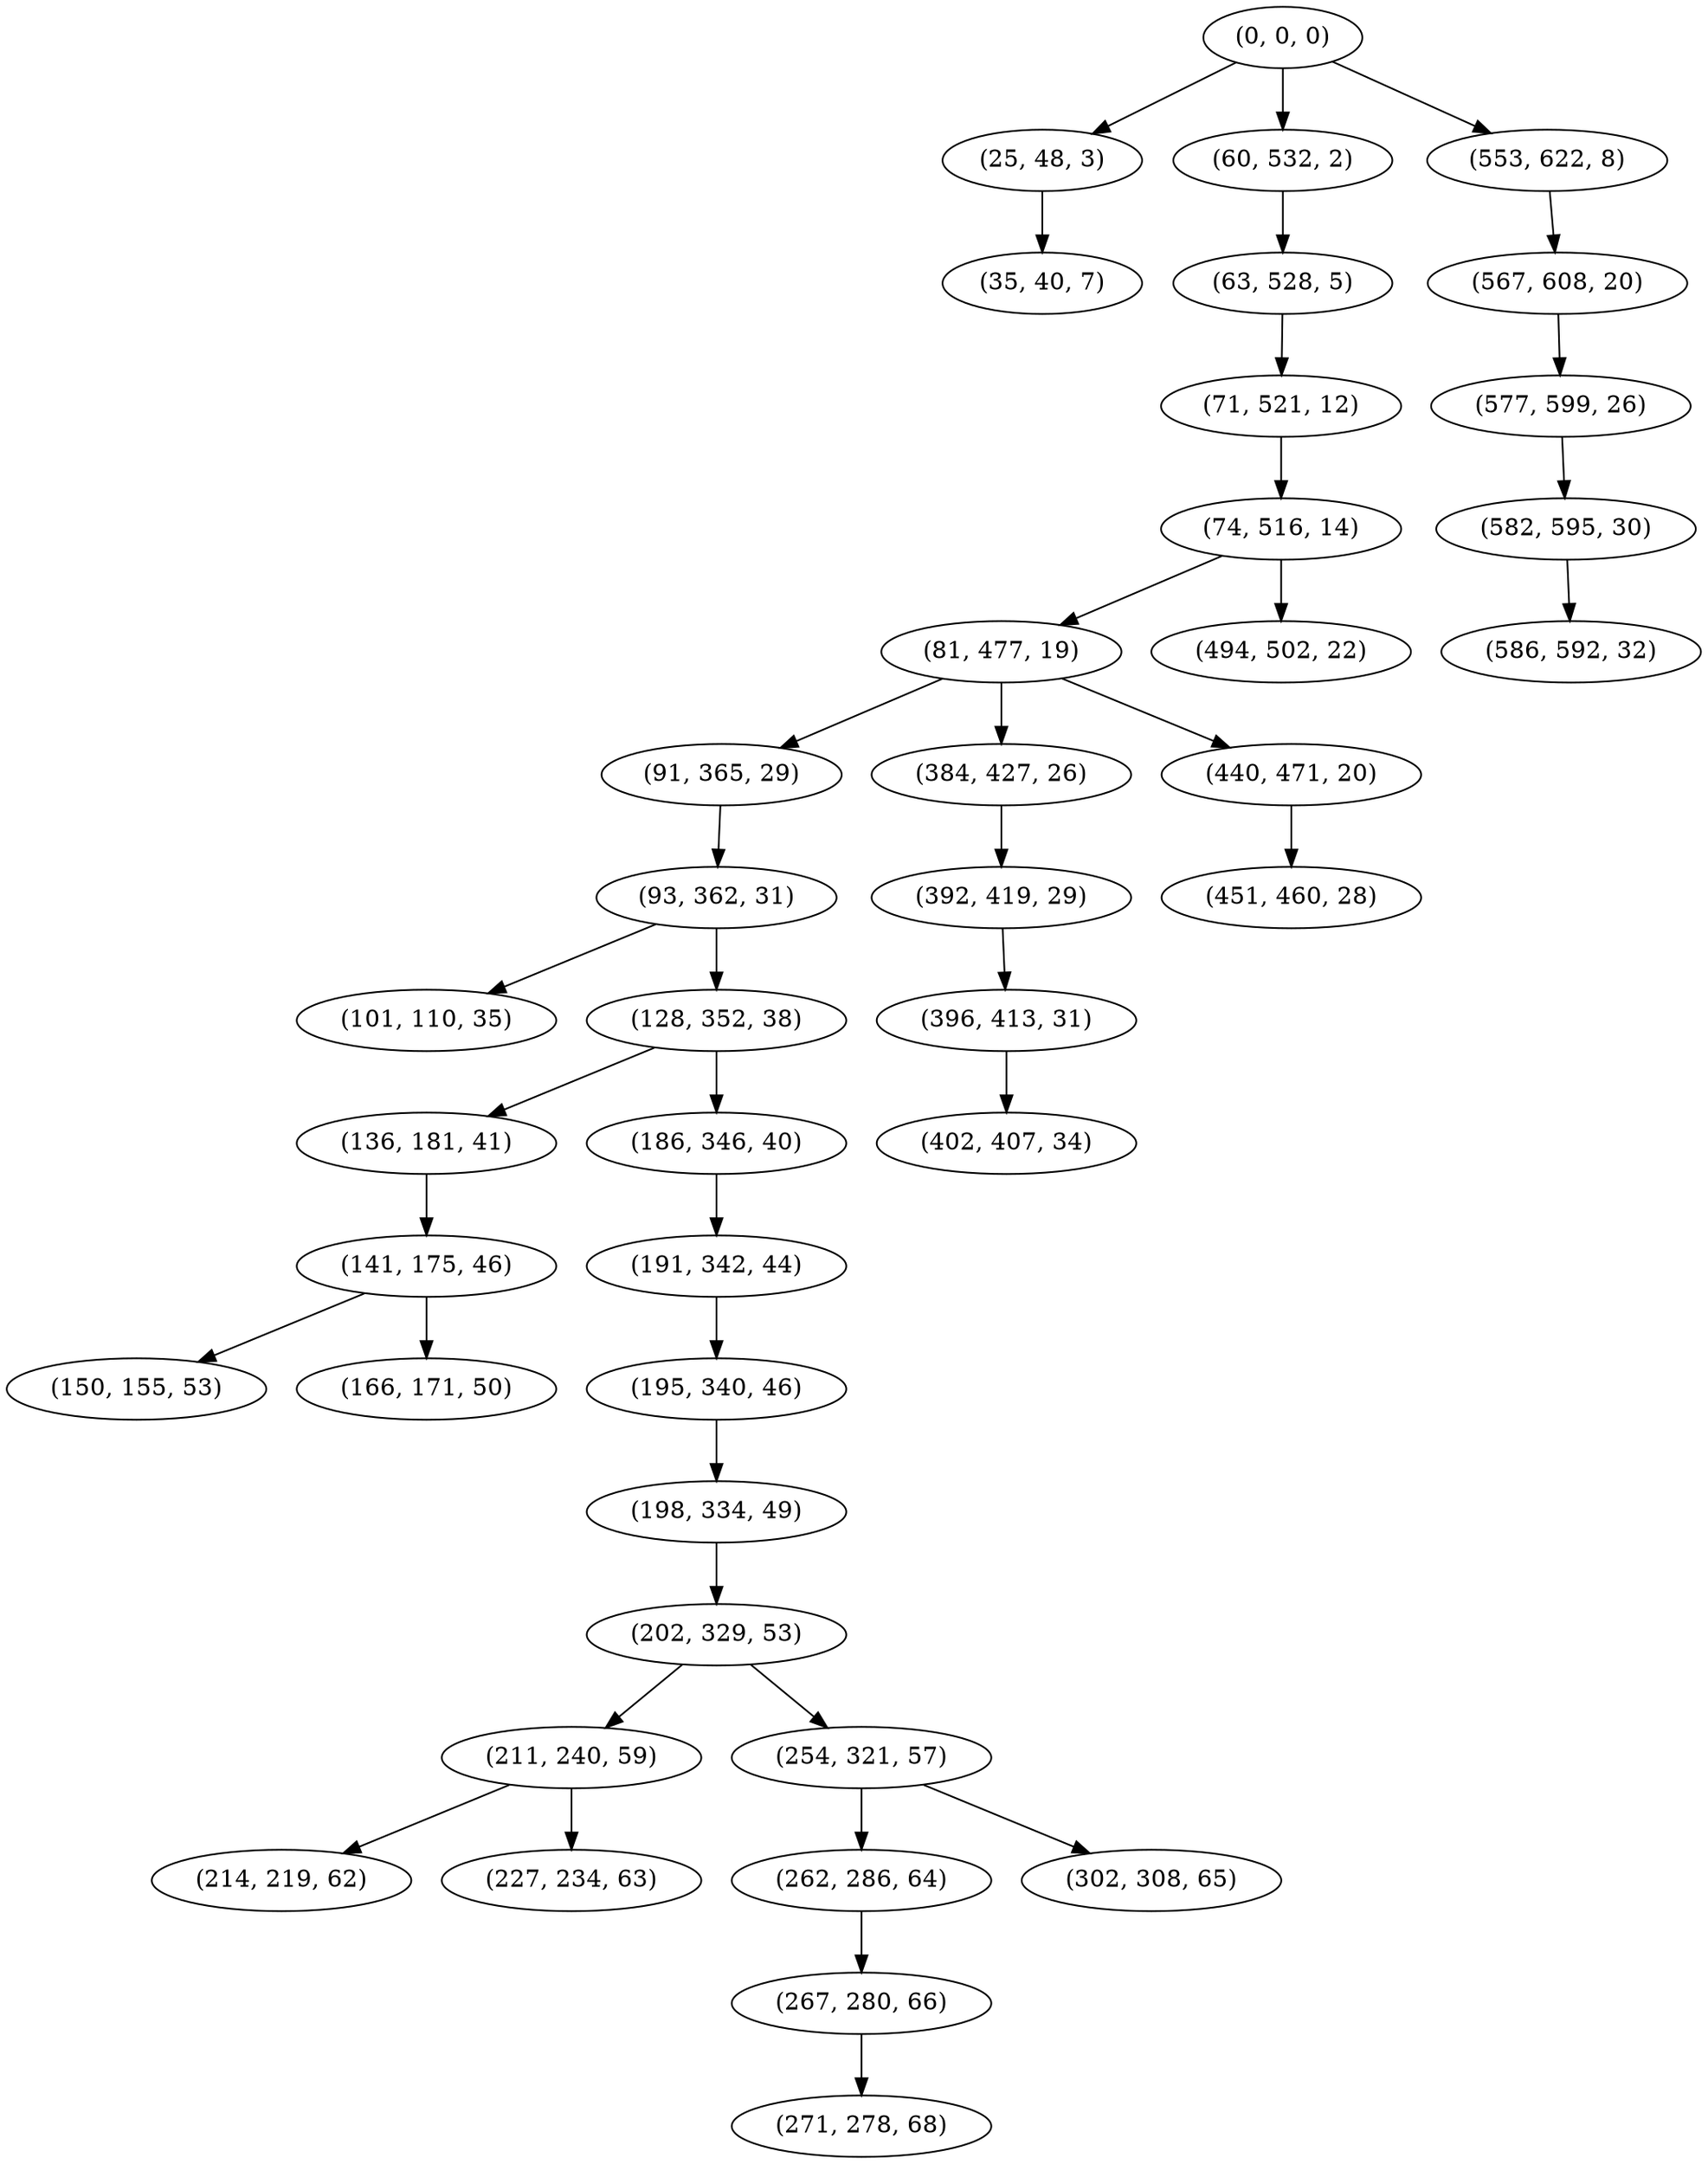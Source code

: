 digraph tree {
    "(0, 0, 0)";
    "(25, 48, 3)";
    "(35, 40, 7)";
    "(60, 532, 2)";
    "(63, 528, 5)";
    "(71, 521, 12)";
    "(74, 516, 14)";
    "(81, 477, 19)";
    "(91, 365, 29)";
    "(93, 362, 31)";
    "(101, 110, 35)";
    "(128, 352, 38)";
    "(136, 181, 41)";
    "(141, 175, 46)";
    "(150, 155, 53)";
    "(166, 171, 50)";
    "(186, 346, 40)";
    "(191, 342, 44)";
    "(195, 340, 46)";
    "(198, 334, 49)";
    "(202, 329, 53)";
    "(211, 240, 59)";
    "(214, 219, 62)";
    "(227, 234, 63)";
    "(254, 321, 57)";
    "(262, 286, 64)";
    "(267, 280, 66)";
    "(271, 278, 68)";
    "(302, 308, 65)";
    "(384, 427, 26)";
    "(392, 419, 29)";
    "(396, 413, 31)";
    "(402, 407, 34)";
    "(440, 471, 20)";
    "(451, 460, 28)";
    "(494, 502, 22)";
    "(553, 622, 8)";
    "(567, 608, 20)";
    "(577, 599, 26)";
    "(582, 595, 30)";
    "(586, 592, 32)";
    "(0, 0, 0)" -> "(25, 48, 3)";
    "(0, 0, 0)" -> "(60, 532, 2)";
    "(0, 0, 0)" -> "(553, 622, 8)";
    "(25, 48, 3)" -> "(35, 40, 7)";
    "(60, 532, 2)" -> "(63, 528, 5)";
    "(63, 528, 5)" -> "(71, 521, 12)";
    "(71, 521, 12)" -> "(74, 516, 14)";
    "(74, 516, 14)" -> "(81, 477, 19)";
    "(74, 516, 14)" -> "(494, 502, 22)";
    "(81, 477, 19)" -> "(91, 365, 29)";
    "(81, 477, 19)" -> "(384, 427, 26)";
    "(81, 477, 19)" -> "(440, 471, 20)";
    "(91, 365, 29)" -> "(93, 362, 31)";
    "(93, 362, 31)" -> "(101, 110, 35)";
    "(93, 362, 31)" -> "(128, 352, 38)";
    "(128, 352, 38)" -> "(136, 181, 41)";
    "(128, 352, 38)" -> "(186, 346, 40)";
    "(136, 181, 41)" -> "(141, 175, 46)";
    "(141, 175, 46)" -> "(150, 155, 53)";
    "(141, 175, 46)" -> "(166, 171, 50)";
    "(186, 346, 40)" -> "(191, 342, 44)";
    "(191, 342, 44)" -> "(195, 340, 46)";
    "(195, 340, 46)" -> "(198, 334, 49)";
    "(198, 334, 49)" -> "(202, 329, 53)";
    "(202, 329, 53)" -> "(211, 240, 59)";
    "(202, 329, 53)" -> "(254, 321, 57)";
    "(211, 240, 59)" -> "(214, 219, 62)";
    "(211, 240, 59)" -> "(227, 234, 63)";
    "(254, 321, 57)" -> "(262, 286, 64)";
    "(254, 321, 57)" -> "(302, 308, 65)";
    "(262, 286, 64)" -> "(267, 280, 66)";
    "(267, 280, 66)" -> "(271, 278, 68)";
    "(384, 427, 26)" -> "(392, 419, 29)";
    "(392, 419, 29)" -> "(396, 413, 31)";
    "(396, 413, 31)" -> "(402, 407, 34)";
    "(440, 471, 20)" -> "(451, 460, 28)";
    "(553, 622, 8)" -> "(567, 608, 20)";
    "(567, 608, 20)" -> "(577, 599, 26)";
    "(577, 599, 26)" -> "(582, 595, 30)";
    "(582, 595, 30)" -> "(586, 592, 32)";
}

